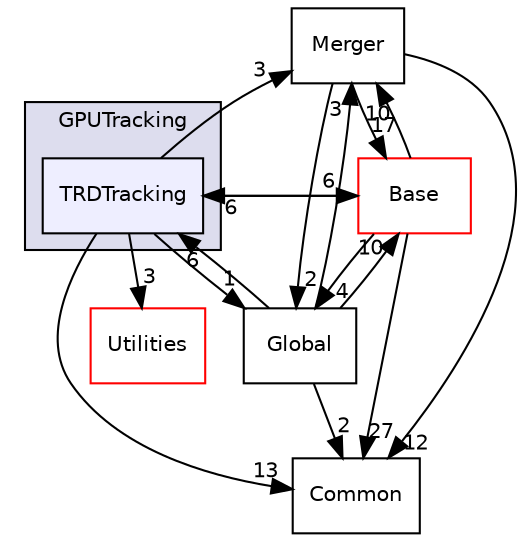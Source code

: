 digraph "/home/travis/build/AliceO2Group/AliceO2/GPU/GPUTracking/TRDTracking" {
  bgcolor=transparent;
  compound=true
  node [ fontsize="10", fontname="Helvetica"];
  edge [ labelfontsize="10", labelfontname="Helvetica"];
  subgraph clusterdir_77030b149987c946eb2e85728f65acc0 {
    graph [ bgcolor="#ddddee", pencolor="black", label="GPUTracking" fontname="Helvetica", fontsize="10", URL="dir_77030b149987c946eb2e85728f65acc0.html"]
  dir_c5c2054ad45a3325316df490e5ea9aa8 [shape=box, label="TRDTracking", style="filled", fillcolor="#eeeeff", pencolor="black", URL="dir_c5c2054ad45a3325316df490e5ea9aa8.html"];
  }
  dir_808d5540d0c117816a4e0e1b180c8334 [shape=box label="Merger" URL="dir_808d5540d0c117816a4e0e1b180c8334.html"];
  dir_ba48ca66118492a4424f86e9da0f6902 [shape=box label="Common" URL="dir_ba48ca66118492a4424f86e9da0f6902.html"];
  dir_b05a5fa85f84bfc9013183c9d87f9a36 [shape=box label="Utilities" color="red" URL="dir_b05a5fa85f84bfc9013183c9d87f9a36.html"];
  dir_442920581a03c66cf8c08ae559108050 [shape=box label="Base" color="red" URL="dir_442920581a03c66cf8c08ae559108050.html"];
  dir_b1dd2c3d7fcd0d0d24ad7c8634d4eb04 [shape=box label="Global" URL="dir_b1dd2c3d7fcd0d0d24ad7c8634d4eb04.html"];
  dir_c5c2054ad45a3325316df490e5ea9aa8->dir_808d5540d0c117816a4e0e1b180c8334 [headlabel="3", labeldistance=1.5 headhref="dir_000598_000589.html"];
  dir_c5c2054ad45a3325316df490e5ea9aa8->dir_ba48ca66118492a4424f86e9da0f6902 [headlabel="13", labeldistance=1.5 headhref="dir_000598_000575.html"];
  dir_c5c2054ad45a3325316df490e5ea9aa8->dir_b05a5fa85f84bfc9013183c9d87f9a36 [headlabel="3", labeldistance=1.5 headhref="dir_000598_000539.html"];
  dir_c5c2054ad45a3325316df490e5ea9aa8->dir_442920581a03c66cf8c08ae559108050 [headlabel="6", labeldistance=1.5 headhref="dir_000598_000576.html"];
  dir_c5c2054ad45a3325316df490e5ea9aa8->dir_b1dd2c3d7fcd0d0d24ad7c8634d4eb04 [headlabel="1", labeldistance=1.5 headhref="dir_000598_000585.html"];
  dir_808d5540d0c117816a4e0e1b180c8334->dir_ba48ca66118492a4424f86e9da0f6902 [headlabel="12", labeldistance=1.5 headhref="dir_000589_000575.html"];
  dir_808d5540d0c117816a4e0e1b180c8334->dir_442920581a03c66cf8c08ae559108050 [headlabel="17", labeldistance=1.5 headhref="dir_000589_000576.html"];
  dir_808d5540d0c117816a4e0e1b180c8334->dir_b1dd2c3d7fcd0d0d24ad7c8634d4eb04 [headlabel="2", labeldistance=1.5 headhref="dir_000589_000585.html"];
  dir_442920581a03c66cf8c08ae559108050->dir_c5c2054ad45a3325316df490e5ea9aa8 [headlabel="6", labeldistance=1.5 headhref="dir_000576_000598.html"];
  dir_442920581a03c66cf8c08ae559108050->dir_808d5540d0c117816a4e0e1b180c8334 [headlabel="10", labeldistance=1.5 headhref="dir_000576_000589.html"];
  dir_442920581a03c66cf8c08ae559108050->dir_ba48ca66118492a4424f86e9da0f6902 [headlabel="27", labeldistance=1.5 headhref="dir_000576_000575.html"];
  dir_442920581a03c66cf8c08ae559108050->dir_b1dd2c3d7fcd0d0d24ad7c8634d4eb04 [headlabel="4", labeldistance=1.5 headhref="dir_000576_000585.html"];
  dir_b1dd2c3d7fcd0d0d24ad7c8634d4eb04->dir_c5c2054ad45a3325316df490e5ea9aa8 [headlabel="6", labeldistance=1.5 headhref="dir_000585_000598.html"];
  dir_b1dd2c3d7fcd0d0d24ad7c8634d4eb04->dir_ba48ca66118492a4424f86e9da0f6902 [headlabel="2", labeldistance=1.5 headhref="dir_000585_000575.html"];
  dir_b1dd2c3d7fcd0d0d24ad7c8634d4eb04->dir_808d5540d0c117816a4e0e1b180c8334 [headlabel="3", labeldistance=1.5 headhref="dir_000585_000589.html"];
  dir_b1dd2c3d7fcd0d0d24ad7c8634d4eb04->dir_442920581a03c66cf8c08ae559108050 [headlabel="10", labeldistance=1.5 headhref="dir_000585_000576.html"];
}
